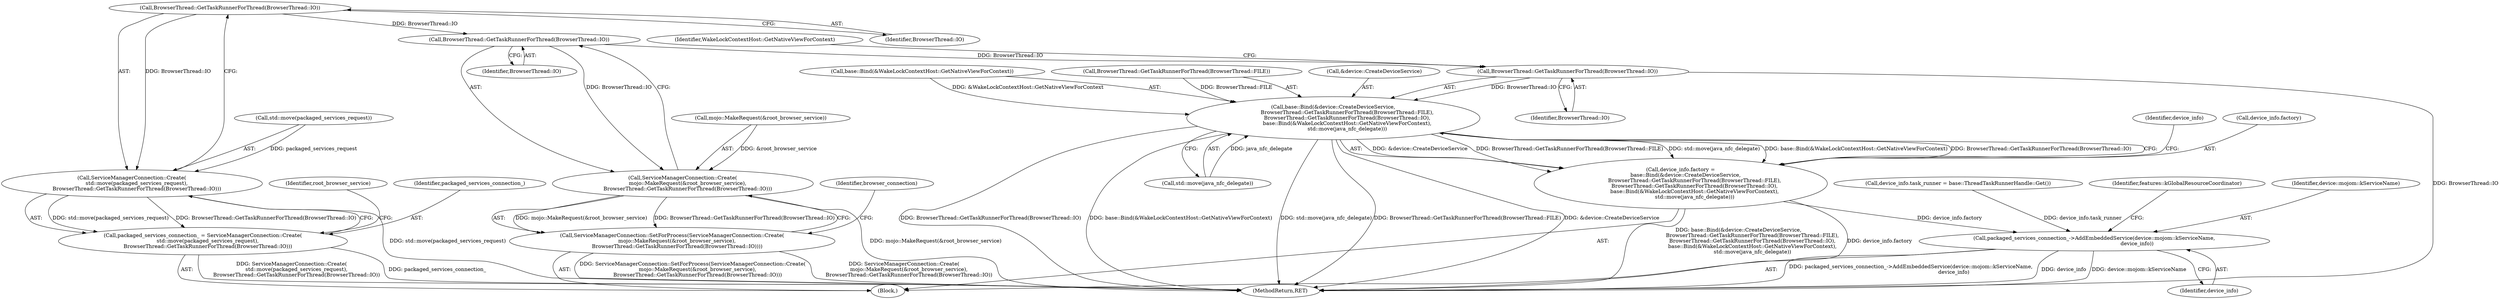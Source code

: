 digraph "0_Chrome_bc1f34b9be509f1404f0bb1ba1947614d5f0bcd1_3@API" {
"1000174" [label="(Call,BrowserThread::GetTaskRunnerForThread(BrowserThread::IO))"];
"1000171" [label="(Call,ServiceManagerConnection::Create(\n      std::move(packaged_services_request),\n      BrowserThread::GetTaskRunnerForThread(BrowserThread::IO)))"];
"1000169" [label="(Call,packaged_services_connection_ = ServiceManagerConnection::Create(\n      std::move(packaged_services_request),\n      BrowserThread::GetTaskRunnerForThread(BrowserThread::IO)))"];
"1000182" [label="(Call,BrowserThread::GetTaskRunnerForThread(BrowserThread::IO))"];
"1000178" [label="(Call,ServiceManagerConnection::Create(\n      mojo::MakeRequest(&root_browser_service),\n      BrowserThread::GetTaskRunnerForThread(BrowserThread::IO)))"];
"1000177" [label="(Call,ServiceManagerConnection::SetForProcess(ServiceManagerConnection::Create(\n      mojo::MakeRequest(&root_browser_service),\n      BrowserThread::GetTaskRunnerForThread(BrowserThread::IO))))"];
"1000221" [label="(Call,BrowserThread::GetTaskRunnerForThread(BrowserThread::IO))"];
"1000216" [label="(Call,base::Bind(&device::CreateDeviceService,\n                 BrowserThread::GetTaskRunnerForThread(BrowserThread::FILE),\n                 BrowserThread::GetTaskRunnerForThread(BrowserThread::IO),\n                 base::Bind(&WakeLockContextHost::GetNativeViewForContext),\n                 std::move(java_nfc_delegate)))"];
"1000212" [label="(Call,device_info.factory =\n      base::Bind(&device::CreateDeviceService,\n                 BrowserThread::GetTaskRunnerForThread(BrowserThread::FILE),\n                 BrowserThread::GetTaskRunnerForThread(BrowserThread::IO),\n                 base::Bind(&WakeLockContextHost::GetNativeViewForContext),\n                 std::move(java_nfc_delegate)))"];
"1000233" [label="(Call,packaged_services_connection_->AddEmbeddedService(device::mojom::kServiceName,\n                                                    device_info))"];
"1000331" [label="(MethodReturn,RET)"];
"1000230" [label="(Identifier,device_info)"];
"1000181" [label="(Identifier,root_browser_service)"];
"1000179" [label="(Call,mojo::MakeRequest(&root_browser_service))"];
"1000178" [label="(Call,ServiceManagerConnection::Create(\n      mojo::MakeRequest(&root_browser_service),\n      BrowserThread::GetTaskRunnerForThread(BrowserThread::IO)))"];
"1000171" [label="(Call,ServiceManagerConnection::Create(\n      std::move(packaged_services_request),\n      BrowserThread::GetTaskRunnerForThread(BrowserThread::IO)))"];
"1000228" [label="(Call,device_info.task_runner = base::ThreadTaskRunnerHandle::Get())"];
"1000222" [label="(Identifier,BrowserThread::IO)"];
"1000225" [label="(Identifier,WakeLockContextHost::GetNativeViewForContext)"];
"1000223" [label="(Call,base::Bind(&WakeLockContextHost::GetNativeViewForContext))"];
"1000213" [label="(Call,device_info.factory)"];
"1000233" [label="(Call,packaged_services_connection_->AddEmbeddedService(device::mojom::kServiceName,\n                                                    device_info))"];
"1000183" [label="(Identifier,BrowserThread::IO)"];
"1000186" [label="(Identifier,browser_connection)"];
"1000169" [label="(Call,packaged_services_connection_ = ServiceManagerConnection::Create(\n      std::move(packaged_services_request),\n      BrowserThread::GetTaskRunnerForThread(BrowserThread::IO)))"];
"1000216" [label="(Call,base::Bind(&device::CreateDeviceService,\n                 BrowserThread::GetTaskRunnerForThread(BrowserThread::FILE),\n                 BrowserThread::GetTaskRunnerForThread(BrowserThread::IO),\n                 base::Bind(&WakeLockContextHost::GetNativeViewForContext),\n                 std::move(java_nfc_delegate)))"];
"1000219" [label="(Call,BrowserThread::GetTaskRunnerForThread(BrowserThread::FILE))"];
"1000172" [label="(Call,std::move(packaged_services_request))"];
"1000235" [label="(Identifier,device_info)"];
"1000101" [label="(Block,)"];
"1000221" [label="(Call,BrowserThread::GetTaskRunnerForThread(BrowserThread::IO))"];
"1000226" [label="(Call,std::move(java_nfc_delegate))"];
"1000170" [label="(Identifier,packaged_services_connection_)"];
"1000174" [label="(Call,BrowserThread::GetTaskRunnerForThread(BrowserThread::IO))"];
"1000238" [label="(Identifier,features::kGlobalResourceCoordinator)"];
"1000212" [label="(Call,device_info.factory =\n      base::Bind(&device::CreateDeviceService,\n                 BrowserThread::GetTaskRunnerForThread(BrowserThread::FILE),\n                 BrowserThread::GetTaskRunnerForThread(BrowserThread::IO),\n                 base::Bind(&WakeLockContextHost::GetNativeViewForContext),\n                 std::move(java_nfc_delegate)))"];
"1000234" [label="(Identifier,device::mojom::kServiceName)"];
"1000177" [label="(Call,ServiceManagerConnection::SetForProcess(ServiceManagerConnection::Create(\n      mojo::MakeRequest(&root_browser_service),\n      BrowserThread::GetTaskRunnerForThread(BrowserThread::IO))))"];
"1000175" [label="(Identifier,BrowserThread::IO)"];
"1000217" [label="(Call,&device::CreateDeviceService)"];
"1000182" [label="(Call,BrowserThread::GetTaskRunnerForThread(BrowserThread::IO))"];
"1000174" -> "1000171"  [label="AST: "];
"1000174" -> "1000175"  [label="CFG: "];
"1000175" -> "1000174"  [label="AST: "];
"1000171" -> "1000174"  [label="CFG: "];
"1000174" -> "1000171"  [label="DDG: BrowserThread::IO"];
"1000174" -> "1000182"  [label="DDG: BrowserThread::IO"];
"1000171" -> "1000169"  [label="AST: "];
"1000172" -> "1000171"  [label="AST: "];
"1000169" -> "1000171"  [label="CFG: "];
"1000171" -> "1000331"  [label="DDG: std::move(packaged_services_request)"];
"1000171" -> "1000169"  [label="DDG: std::move(packaged_services_request)"];
"1000171" -> "1000169"  [label="DDG: BrowserThread::GetTaskRunnerForThread(BrowserThread::IO)"];
"1000172" -> "1000171"  [label="DDG: packaged_services_request"];
"1000169" -> "1000101"  [label="AST: "];
"1000170" -> "1000169"  [label="AST: "];
"1000181" -> "1000169"  [label="CFG: "];
"1000169" -> "1000331"  [label="DDG: ServiceManagerConnection::Create(\n      std::move(packaged_services_request),\n      BrowserThread::GetTaskRunnerForThread(BrowserThread::IO))"];
"1000169" -> "1000331"  [label="DDG: packaged_services_connection_"];
"1000182" -> "1000178"  [label="AST: "];
"1000182" -> "1000183"  [label="CFG: "];
"1000183" -> "1000182"  [label="AST: "];
"1000178" -> "1000182"  [label="CFG: "];
"1000182" -> "1000178"  [label="DDG: BrowserThread::IO"];
"1000182" -> "1000221"  [label="DDG: BrowserThread::IO"];
"1000178" -> "1000177"  [label="AST: "];
"1000179" -> "1000178"  [label="AST: "];
"1000177" -> "1000178"  [label="CFG: "];
"1000178" -> "1000331"  [label="DDG: mojo::MakeRequest(&root_browser_service)"];
"1000178" -> "1000177"  [label="DDG: mojo::MakeRequest(&root_browser_service)"];
"1000178" -> "1000177"  [label="DDG: BrowserThread::GetTaskRunnerForThread(BrowserThread::IO)"];
"1000179" -> "1000178"  [label="DDG: &root_browser_service"];
"1000177" -> "1000101"  [label="AST: "];
"1000186" -> "1000177"  [label="CFG: "];
"1000177" -> "1000331"  [label="DDG: ServiceManagerConnection::Create(\n      mojo::MakeRequest(&root_browser_service),\n      BrowserThread::GetTaskRunnerForThread(BrowserThread::IO))"];
"1000177" -> "1000331"  [label="DDG: ServiceManagerConnection::SetForProcess(ServiceManagerConnection::Create(\n      mojo::MakeRequest(&root_browser_service),\n      BrowserThread::GetTaskRunnerForThread(BrowserThread::IO)))"];
"1000221" -> "1000216"  [label="AST: "];
"1000221" -> "1000222"  [label="CFG: "];
"1000222" -> "1000221"  [label="AST: "];
"1000225" -> "1000221"  [label="CFG: "];
"1000221" -> "1000331"  [label="DDG: BrowserThread::IO"];
"1000221" -> "1000216"  [label="DDG: BrowserThread::IO"];
"1000216" -> "1000212"  [label="AST: "];
"1000216" -> "1000226"  [label="CFG: "];
"1000217" -> "1000216"  [label="AST: "];
"1000219" -> "1000216"  [label="AST: "];
"1000223" -> "1000216"  [label="AST: "];
"1000226" -> "1000216"  [label="AST: "];
"1000212" -> "1000216"  [label="CFG: "];
"1000216" -> "1000331"  [label="DDG: BrowserThread::GetTaskRunnerForThread(BrowserThread::IO)"];
"1000216" -> "1000331"  [label="DDG: base::Bind(&WakeLockContextHost::GetNativeViewForContext)"];
"1000216" -> "1000331"  [label="DDG: std::move(java_nfc_delegate)"];
"1000216" -> "1000331"  [label="DDG: BrowserThread::GetTaskRunnerForThread(BrowserThread::FILE)"];
"1000216" -> "1000331"  [label="DDG: &device::CreateDeviceService"];
"1000216" -> "1000212"  [label="DDG: &device::CreateDeviceService"];
"1000216" -> "1000212"  [label="DDG: BrowserThread::GetTaskRunnerForThread(BrowserThread::FILE)"];
"1000216" -> "1000212"  [label="DDG: std::move(java_nfc_delegate)"];
"1000216" -> "1000212"  [label="DDG: base::Bind(&WakeLockContextHost::GetNativeViewForContext)"];
"1000216" -> "1000212"  [label="DDG: BrowserThread::GetTaskRunnerForThread(BrowserThread::IO)"];
"1000219" -> "1000216"  [label="DDG: BrowserThread::FILE"];
"1000223" -> "1000216"  [label="DDG: &WakeLockContextHost::GetNativeViewForContext"];
"1000226" -> "1000216"  [label="DDG: java_nfc_delegate"];
"1000212" -> "1000101"  [label="AST: "];
"1000213" -> "1000212"  [label="AST: "];
"1000230" -> "1000212"  [label="CFG: "];
"1000212" -> "1000331"  [label="DDG: base::Bind(&device::CreateDeviceService,\n                 BrowserThread::GetTaskRunnerForThread(BrowserThread::FILE),\n                 BrowserThread::GetTaskRunnerForThread(BrowserThread::IO),\n                 base::Bind(&WakeLockContextHost::GetNativeViewForContext),\n                 std::move(java_nfc_delegate))"];
"1000212" -> "1000331"  [label="DDG: device_info.factory"];
"1000212" -> "1000233"  [label="DDG: device_info.factory"];
"1000233" -> "1000101"  [label="AST: "];
"1000233" -> "1000235"  [label="CFG: "];
"1000234" -> "1000233"  [label="AST: "];
"1000235" -> "1000233"  [label="AST: "];
"1000238" -> "1000233"  [label="CFG: "];
"1000233" -> "1000331"  [label="DDG: packaged_services_connection_->AddEmbeddedService(device::mojom::kServiceName,\n                                                    device_info)"];
"1000233" -> "1000331"  [label="DDG: device_info"];
"1000233" -> "1000331"  [label="DDG: device::mojom::kServiceName"];
"1000228" -> "1000233"  [label="DDG: device_info.task_runner"];
}
